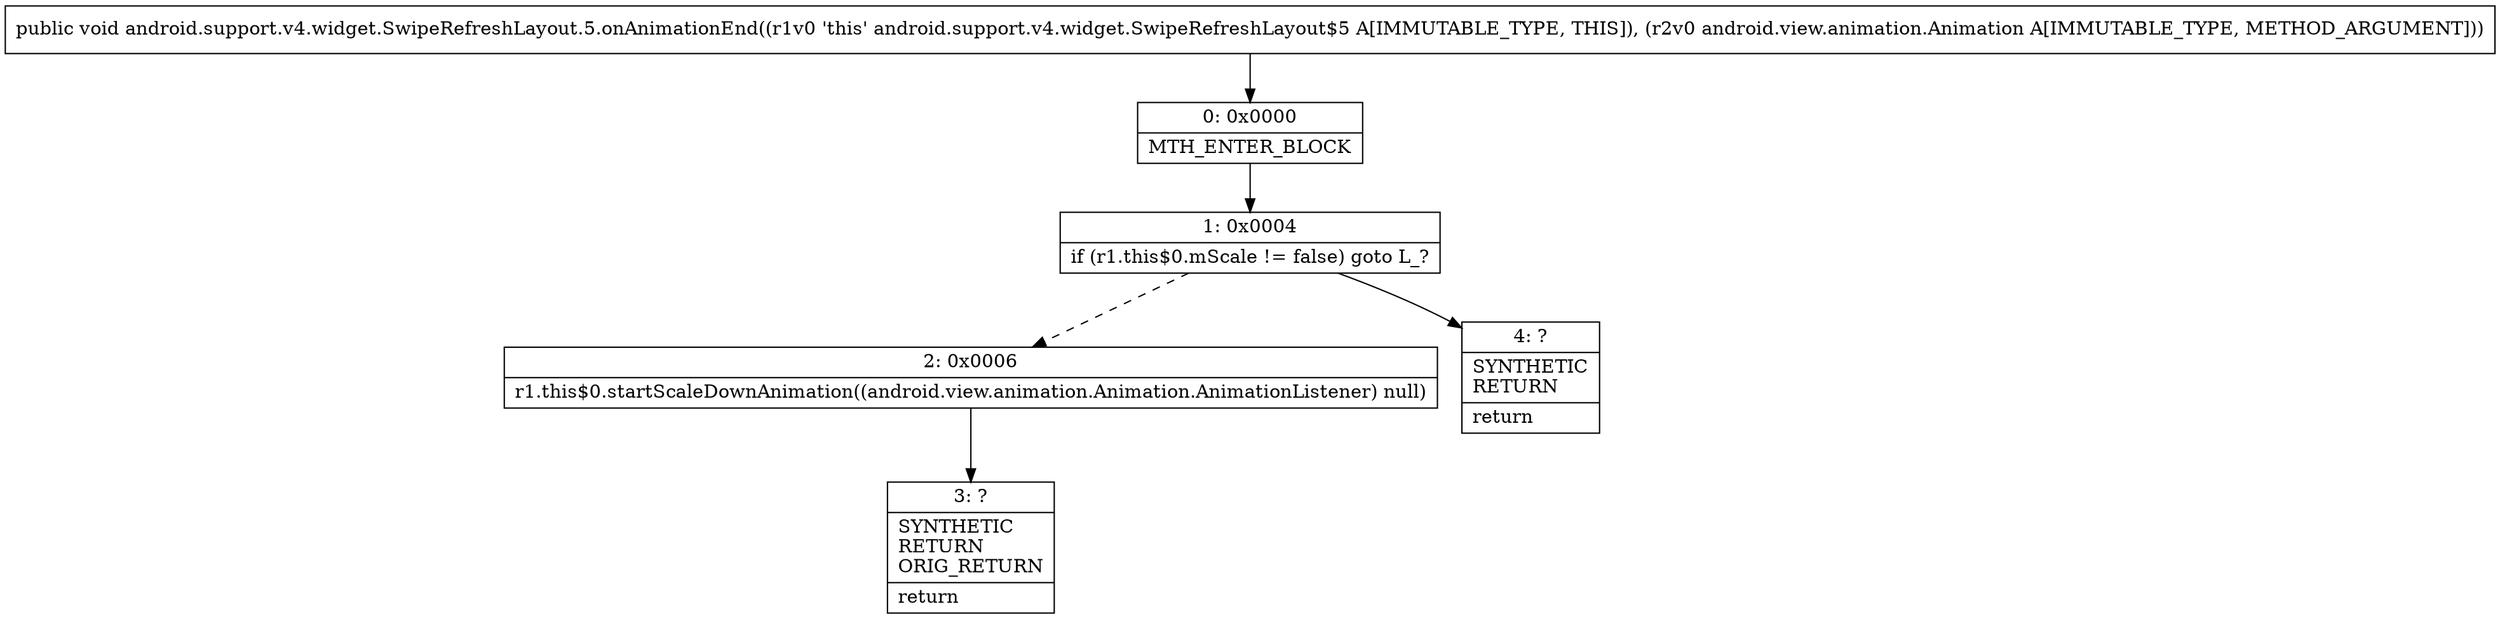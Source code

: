 digraph "CFG forandroid.support.v4.widget.SwipeRefreshLayout.5.onAnimationEnd(Landroid\/view\/animation\/Animation;)V" {
Node_0 [shape=record,label="{0\:\ 0x0000|MTH_ENTER_BLOCK\l}"];
Node_1 [shape=record,label="{1\:\ 0x0004|if (r1.this$0.mScale != false) goto L_?\l}"];
Node_2 [shape=record,label="{2\:\ 0x0006|r1.this$0.startScaleDownAnimation((android.view.animation.Animation.AnimationListener) null)\l}"];
Node_3 [shape=record,label="{3\:\ ?|SYNTHETIC\lRETURN\lORIG_RETURN\l|return\l}"];
Node_4 [shape=record,label="{4\:\ ?|SYNTHETIC\lRETURN\l|return\l}"];
MethodNode[shape=record,label="{public void android.support.v4.widget.SwipeRefreshLayout.5.onAnimationEnd((r1v0 'this' android.support.v4.widget.SwipeRefreshLayout$5 A[IMMUTABLE_TYPE, THIS]), (r2v0 android.view.animation.Animation A[IMMUTABLE_TYPE, METHOD_ARGUMENT])) }"];
MethodNode -> Node_0;
Node_0 -> Node_1;
Node_1 -> Node_2[style=dashed];
Node_1 -> Node_4;
Node_2 -> Node_3;
}

